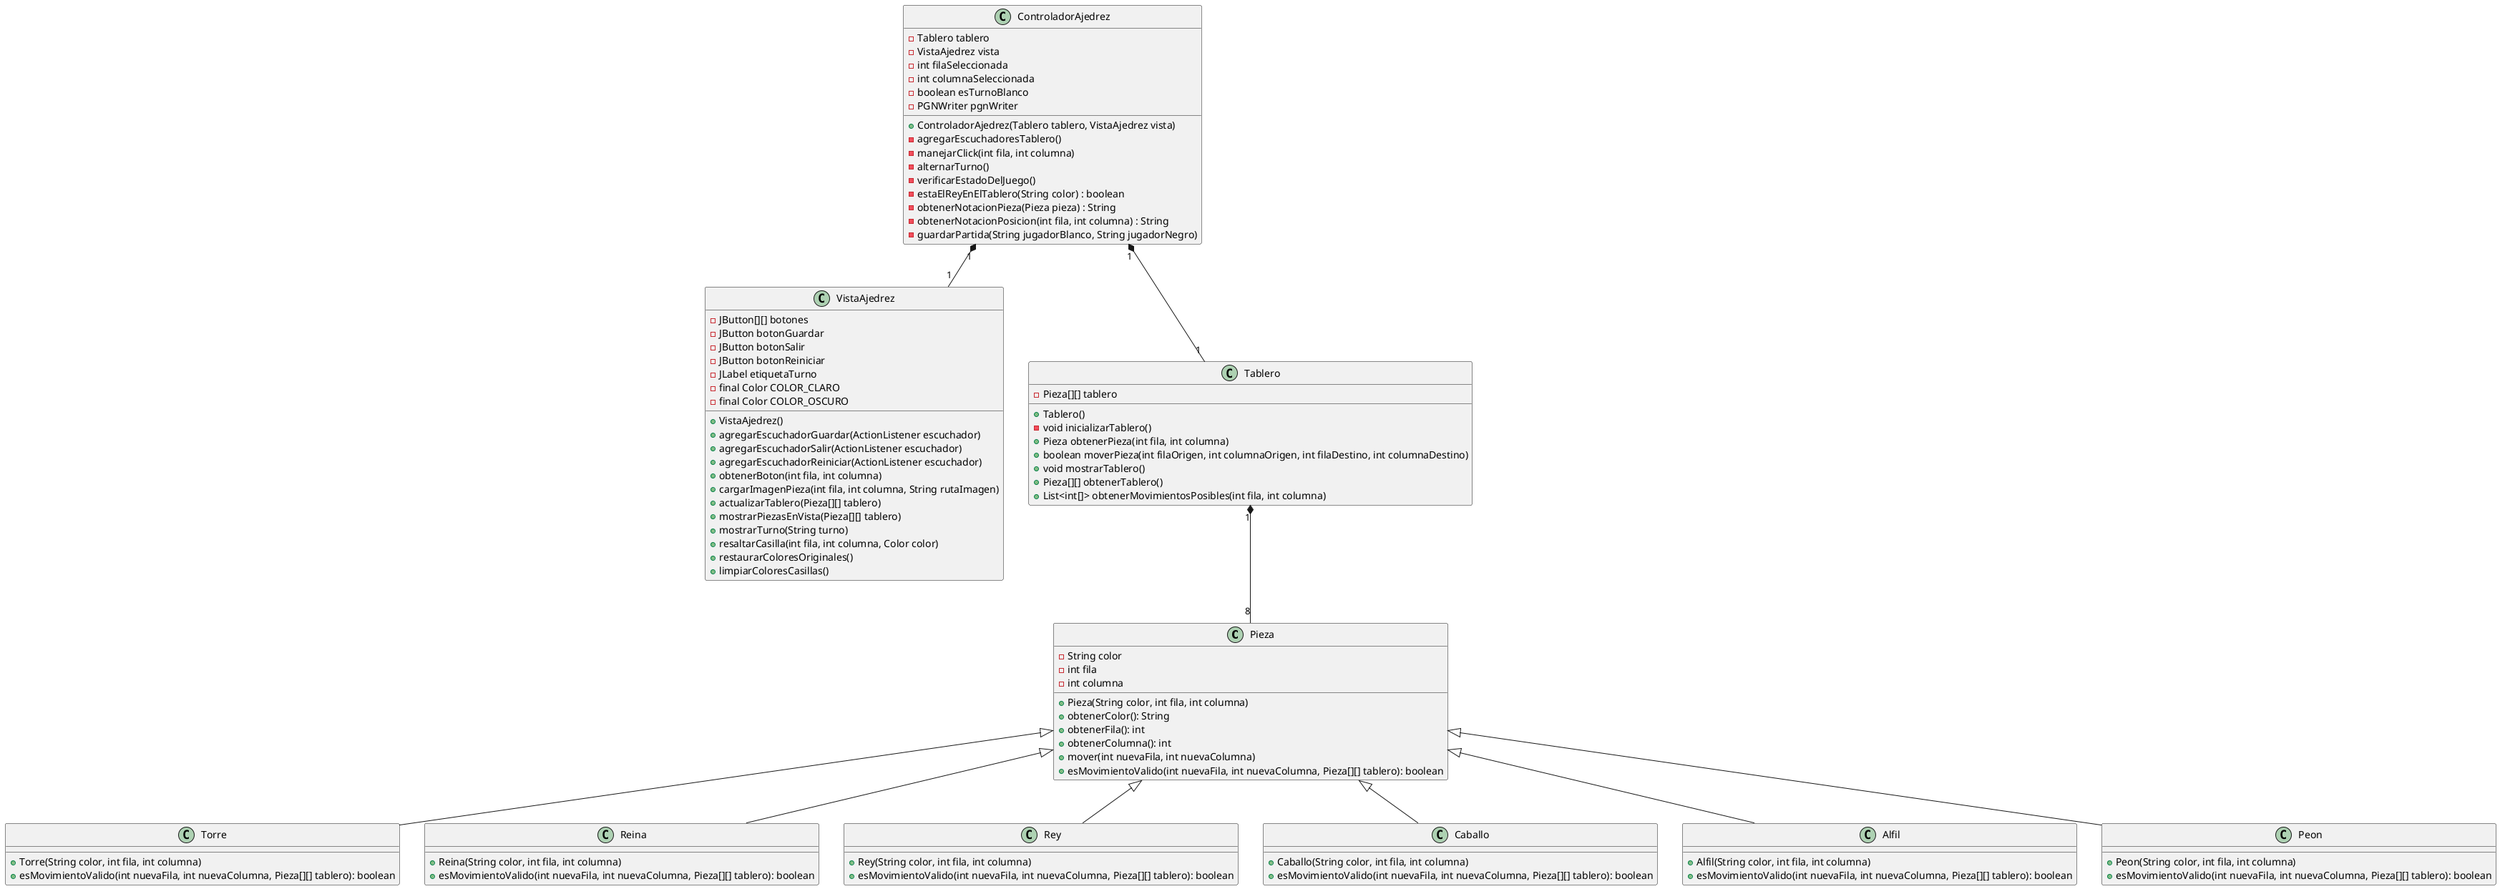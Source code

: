 @startuml

class Pieza {
    - String color
    - int fila
    - int columna
    + Pieza(String color, int fila, int columna)
    + obtenerColor(): String
    + obtenerFila(): int
    + obtenerColumna(): int
    + mover(int nuevaFila, int nuevaColumna)
    + esMovimientoValido(int nuevaFila, int nuevaColumna, Pieza[][] tablero): boolean
}

class Torre {
    + Torre(String color, int fila, int columna)
    + esMovimientoValido(int nuevaFila, int nuevaColumna, Pieza[][] tablero): boolean
}

class Reina {
    + Reina(String color, int fila, int columna)
    + esMovimientoValido(int nuevaFila, int nuevaColumna, Pieza[][] tablero): boolean
}

class Rey {
    + Rey(String color, int fila, int columna)
    + esMovimientoValido(int nuevaFila, int nuevaColumna, Pieza[][] tablero): boolean
}

class Caballo {
    + Caballo(String color, int fila, int columna)
    + esMovimientoValido(int nuevaFila, int nuevaColumna, Pieza[][] tablero): boolean
}

class Alfil {
    + Alfil(String color, int fila, int columna)
    + esMovimientoValido(int nuevaFila, int nuevaColumna, Pieza[][] tablero): boolean
}

class Peon {
    + Peon(String color, int fila, int columna)
    + esMovimientoValido(int nuevaFila, int nuevaColumna, Pieza[][] tablero): boolean
}

class VistaAjedrez {
    - JButton[][] botones
    - JButton botonGuardar
    - JButton botonSalir
    - JButton botonReiniciar
    - JLabel etiquetaTurno
    - final Color COLOR_CLARO
    - final Color COLOR_OSCURO
    + VistaAjedrez()
    + agregarEscuchadorGuardar(ActionListener escuchador)
    + agregarEscuchadorSalir(ActionListener escuchador)
    + agregarEscuchadorReiniciar(ActionListener escuchador)
    + obtenerBoton(int fila, int columna)
    + cargarImagenPieza(int fila, int columna, String rutaImagen)
    + actualizarTablero(Pieza[][] tablero)
    + mostrarPiezasEnVista(Pieza[][] tablero)
    + mostrarTurno(String turno)
    + resaltarCasilla(int fila, int columna, Color color)
    + restaurarColoresOriginales()
    + limpiarColoresCasillas()
}

class ControladorAjedrez {
    - Tablero tablero
    - VistaAjedrez vista
    - int filaSeleccionada
    - int columnaSeleccionada
    - boolean esTurnoBlanco
    - PGNWriter pgnWriter

    + ControladorAjedrez(Tablero tablero, VistaAjedrez vista)
    - agregarEscuchadoresTablero()
    - manejarClick(int fila, int columna)
    - alternarTurno()
    - verificarEstadoDelJuego()
    - estaElReyEnElTablero(String color) : boolean
    - obtenerNotacionPieza(Pieza pieza) : String
    - obtenerNotacionPosicion(int fila, int columna) : String
    - guardarPartida(String jugadorBlanco, String jugadorNegro)
}

class Tablero {
    - Pieza[][] tablero
    + Tablero()
    - void inicializarTablero()
    + Pieza obtenerPieza(int fila, int columna)
    + boolean moverPieza(int filaOrigen, int columnaOrigen, int filaDestino, int columnaDestino)
    + void mostrarTablero()
    + Pieza[][] obtenerTablero()
    + List<int[]> obtenerMovimientosPosibles(int fila, int columna)
}

' Relaciones de herencia
Pieza <|-- Torre
Pieza <|-- Reina
Pieza <|-- Rey
Pieza <|-- Caballo
Pieza <|-- Alfil
Pieza <|-- Peon

' Relaciones entre clases
Tablero "1" *-- "8" Pieza
ControladorAjedrez "1" *-- "1" Tablero
ControladorAjedrez "1" *-- "1" VistaAjedrez

@enduml

